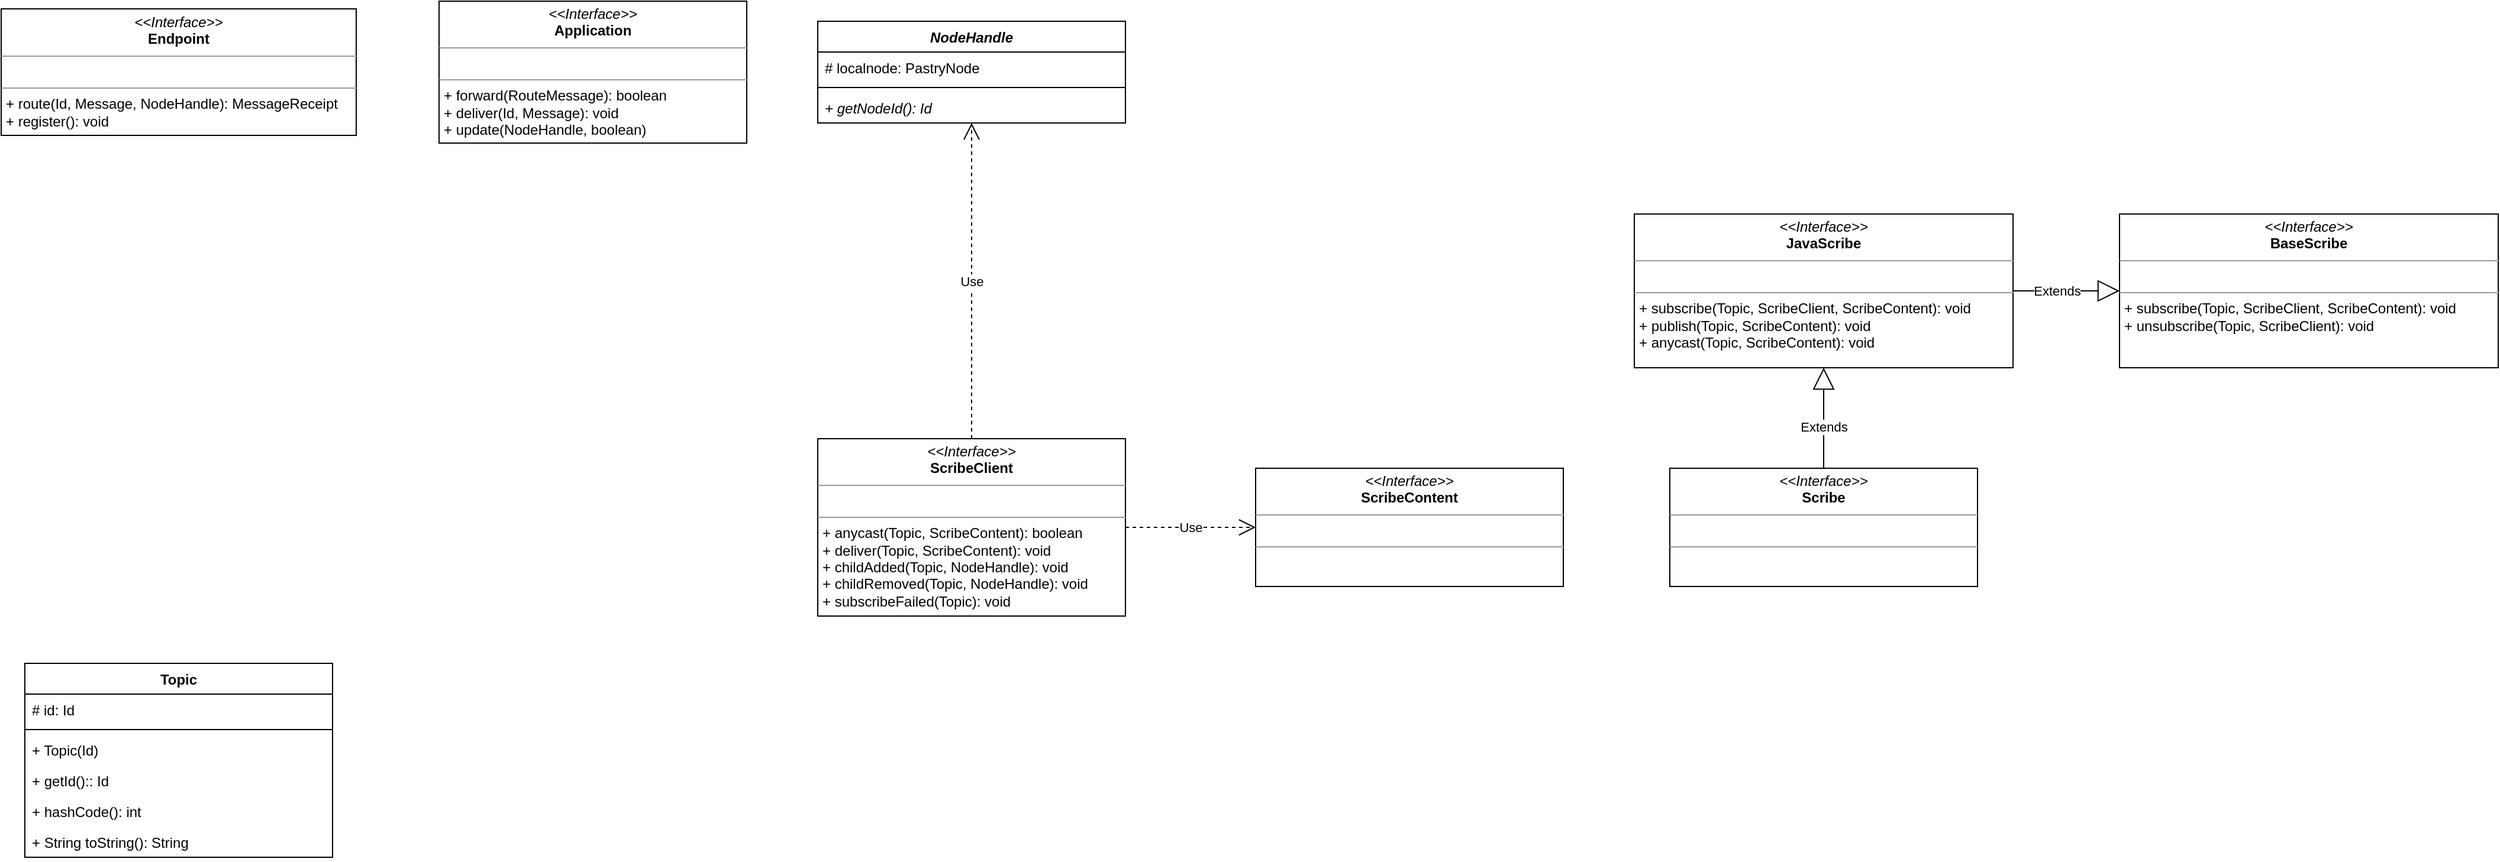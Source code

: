 <mxfile version="21.0.2" type="github">
  <diagram name="Page-1" id="PV-v512FcYgKe9rmVvOx">
    <mxGraphModel dx="2117" dy="573" grid="1" gridSize="10" guides="1" tooltips="1" connect="1" arrows="1" fold="1" page="1" pageScale="1" pageWidth="827" pageHeight="1169" math="0" shadow="0">
      <root>
        <mxCell id="0" />
        <mxCell id="1" parent="0" />
        <mxCell id="31Kd5paVXIL3qbrK54Rh-1" value="&lt;p style=&quot;margin:0px;margin-top:4px;text-align:center;&quot;&gt;&lt;i&gt;&amp;lt;&amp;lt;Interface&amp;gt;&amp;gt;&lt;/i&gt;&lt;br&gt;&lt;b&gt;Application&lt;/b&gt;&lt;br&gt;&lt;/p&gt;&lt;hr size=&quot;1&quot;&gt;&lt;p style=&quot;margin:0px;margin-left:4px;&quot;&gt;&lt;br&gt;&lt;/p&gt;&lt;hr size=&quot;1&quot;&gt;&lt;p style=&quot;margin:0px;margin-left:4px;&quot;&gt;+ forward(RouteMessage): boolean&lt;br&gt;&lt;/p&gt;&lt;p style=&quot;margin:0px;margin-left:4px;&quot;&gt;+ deliver(Id, Message)&lt;span style=&quot;background-color: initial;&quot;&gt;: void&lt;/span&gt;&lt;/p&gt;&lt;p style=&quot;margin:0px;margin-left:4px;&quot;&gt;&lt;span style=&quot;background-color: initial;&quot;&gt;+ update(NodeHandle, boolean)&lt;/span&gt;&lt;/p&gt;" style="verticalAlign=top;align=left;overflow=fill;fontSize=12;fontFamily=Helvetica;html=1;rounded=0;shadow=0;comic=0;labelBackgroundColor=none;strokeWidth=1" vertex="1" parent="1">
          <mxGeometry x="170" y="910" width="260" height="120" as="geometry" />
        </mxCell>
        <mxCell id="31Kd5paVXIL3qbrK54Rh-2" value="&lt;p style=&quot;margin:0px;margin-top:4px;text-align:center;&quot;&gt;&lt;i&gt;&amp;lt;&amp;lt;Interface&amp;gt;&amp;gt;&lt;/i&gt;&lt;br&gt;&lt;b&gt;ScribeClient&lt;/b&gt;&lt;br&gt;&lt;/p&gt;&lt;hr size=&quot;1&quot;&gt;&lt;p style=&quot;margin:0px;margin-left:4px;&quot;&gt;&lt;br&gt;&lt;/p&gt;&lt;hr size=&quot;1&quot;&gt;&lt;p style=&quot;margin:0px;margin-left:4px;&quot;&gt;+ anycast(Topic, ScribeContent): boolean&lt;br&gt;&lt;/p&gt;&lt;p style=&quot;margin:0px;margin-left:4px;&quot;&gt;+ deliver(Topic, ScribeContent)&lt;span style=&quot;background-color: initial;&quot;&gt;: void&lt;/span&gt;&lt;/p&gt;&lt;p style=&quot;margin:0px;margin-left:4px;&quot;&gt;&lt;span style=&quot;background-color: initial;&quot;&gt;+ childAdded(Topic, NodeHandle): void&lt;/span&gt;&lt;/p&gt;&lt;p style=&quot;margin:0px;margin-left:4px;&quot;&gt;&lt;span style=&quot;background-color: initial;&quot;&gt;+ childRemoved(Topic, NodeHandle): void&lt;/span&gt;&lt;/p&gt;&lt;p style=&quot;margin:0px;margin-left:4px;&quot;&gt;&lt;span style=&quot;background-color: initial;&quot;&gt;+ subscribeFailed(Topic): void&lt;/span&gt;&lt;/p&gt;" style="verticalAlign=top;align=left;overflow=fill;fontSize=12;fontFamily=Helvetica;html=1;rounded=0;shadow=0;comic=0;labelBackgroundColor=none;strokeWidth=1" vertex="1" parent="1">
          <mxGeometry x="490" y="1280" width="260" height="150" as="geometry" />
        </mxCell>
        <mxCell id="31Kd5paVXIL3qbrK54Rh-3" value="NodeHandle" style="swimlane;fontStyle=3;align=center;verticalAlign=top;childLayout=stackLayout;horizontal=1;startSize=26;horizontalStack=0;resizeParent=1;resizeParentMax=0;resizeLast=0;collapsible=1;marginBottom=0;" vertex="1" parent="1">
          <mxGeometry x="490" y="927" width="260" height="86" as="geometry" />
        </mxCell>
        <mxCell id="31Kd5paVXIL3qbrK54Rh-4" value="# localnode: PastryNode" style="text;strokeColor=none;fillColor=none;align=left;verticalAlign=top;spacingLeft=4;spacingRight=4;overflow=hidden;rotatable=0;points=[[0,0.5],[1,0.5]];portConstraint=eastwest;" vertex="1" parent="31Kd5paVXIL3qbrK54Rh-3">
          <mxGeometry y="26" width="260" height="26" as="geometry" />
        </mxCell>
        <mxCell id="31Kd5paVXIL3qbrK54Rh-5" value="" style="line;strokeWidth=1;fillColor=none;align=left;verticalAlign=middle;spacingTop=-1;spacingLeft=3;spacingRight=3;rotatable=0;labelPosition=right;points=[];portConstraint=eastwest;strokeColor=inherit;" vertex="1" parent="31Kd5paVXIL3qbrK54Rh-3">
          <mxGeometry y="52" width="260" height="8" as="geometry" />
        </mxCell>
        <mxCell id="31Kd5paVXIL3qbrK54Rh-6" value="+ getNodeId(): Id" style="text;strokeColor=none;fillColor=none;align=left;verticalAlign=top;spacingLeft=4;spacingRight=4;overflow=hidden;rotatable=0;points=[[0,0.5],[1,0.5]];portConstraint=eastwest;fontStyle=2" vertex="1" parent="31Kd5paVXIL3qbrK54Rh-3">
          <mxGeometry y="60" width="260" height="26" as="geometry" />
        </mxCell>
        <mxCell id="31Kd5paVXIL3qbrK54Rh-7" value="&lt;p style=&quot;margin:0px;margin-top:4px;text-align:center;&quot;&gt;&lt;i&gt;&amp;lt;&amp;lt;Interface&amp;gt;&amp;gt;&lt;/i&gt;&lt;br&gt;&lt;b&gt;ScribeContent&lt;/b&gt;&lt;br&gt;&lt;/p&gt;&lt;hr size=&quot;1&quot;&gt;&lt;p style=&quot;margin:0px;margin-left:4px;&quot;&gt;&lt;br&gt;&lt;/p&gt;&lt;hr size=&quot;1&quot;&gt;&lt;p style=&quot;margin:0px;margin-left:4px;&quot;&gt;&lt;br&gt;&lt;/p&gt;" style="verticalAlign=top;align=left;overflow=fill;fontSize=12;fontFamily=Helvetica;html=1;rounded=0;shadow=0;comic=0;labelBackgroundColor=none;strokeWidth=1" vertex="1" parent="1">
          <mxGeometry x="860" y="1305" width="260" height="100" as="geometry" />
        </mxCell>
        <mxCell id="31Kd5paVXIL3qbrK54Rh-8" value="Use" style="endArrow=open;endSize=12;dashed=1;html=1;rounded=0;exitX=0.5;exitY=0;exitDx=0;exitDy=0;" edge="1" parent="1" source="31Kd5paVXIL3qbrK54Rh-2" target="31Kd5paVXIL3qbrK54Rh-3">
          <mxGeometry width="160" relative="1" as="geometry">
            <mxPoint x="105" y="1298" as="sourcePoint" />
            <mxPoint x="40" y="1298" as="targetPoint" />
          </mxGeometry>
        </mxCell>
        <mxCell id="31Kd5paVXIL3qbrK54Rh-9" value="Use" style="endArrow=open;endSize=12;dashed=1;html=1;rounded=0;" edge="1" parent="1" source="31Kd5paVXIL3qbrK54Rh-2" target="31Kd5paVXIL3qbrK54Rh-7">
          <mxGeometry width="160" relative="1" as="geometry">
            <mxPoint x="630" y="1290" as="sourcePoint" />
            <mxPoint x="630" y="1216" as="targetPoint" />
          </mxGeometry>
        </mxCell>
        <mxCell id="31Kd5paVXIL3qbrK54Rh-10" value="Topic" style="swimlane;fontStyle=1;align=center;verticalAlign=top;childLayout=stackLayout;horizontal=1;startSize=26;horizontalStack=0;resizeParent=1;resizeParentMax=0;resizeLast=0;collapsible=1;marginBottom=0;" vertex="1" parent="1">
          <mxGeometry x="-180" y="1470" width="260" height="164" as="geometry" />
        </mxCell>
        <mxCell id="31Kd5paVXIL3qbrK54Rh-11" value="# id: Id" style="text;strokeColor=none;fillColor=none;align=left;verticalAlign=top;spacingLeft=4;spacingRight=4;overflow=hidden;rotatable=0;points=[[0,0.5],[1,0.5]];portConstraint=eastwest;" vertex="1" parent="31Kd5paVXIL3qbrK54Rh-10">
          <mxGeometry y="26" width="260" height="26" as="geometry" />
        </mxCell>
        <mxCell id="31Kd5paVXIL3qbrK54Rh-19" value="" style="line;strokeWidth=1;fillColor=none;align=left;verticalAlign=middle;spacingTop=-1;spacingLeft=3;spacingRight=3;rotatable=0;labelPosition=right;points=[];portConstraint=eastwest;strokeColor=inherit;" vertex="1" parent="31Kd5paVXIL3qbrK54Rh-10">
          <mxGeometry y="52" width="260" height="8" as="geometry" />
        </mxCell>
        <mxCell id="31Kd5paVXIL3qbrK54Rh-20" value="+ Topic(Id)" style="text;strokeColor=none;fillColor=none;align=left;verticalAlign=top;spacingLeft=4;spacingRight=4;overflow=hidden;rotatable=0;points=[[0,0.5],[1,0.5]];portConstraint=eastwest;fontStyle=0" vertex="1" parent="31Kd5paVXIL3qbrK54Rh-10">
          <mxGeometry y="60" width="260" height="26" as="geometry" />
        </mxCell>
        <mxCell id="31Kd5paVXIL3qbrK54Rh-23" value="+ getId():: Id" style="text;strokeColor=none;fillColor=none;align=left;verticalAlign=top;spacingLeft=4;spacingRight=4;overflow=hidden;rotatable=0;points=[[0,0.5],[1,0.5]];portConstraint=eastwest;fontStyle=0" vertex="1" parent="31Kd5paVXIL3qbrK54Rh-10">
          <mxGeometry y="86" width="260" height="26" as="geometry" />
        </mxCell>
        <mxCell id="31Kd5paVXIL3qbrK54Rh-22" value="+ hashCode(): int" style="text;strokeColor=none;fillColor=none;align=left;verticalAlign=top;spacingLeft=4;spacingRight=4;overflow=hidden;rotatable=0;points=[[0,0.5],[1,0.5]];portConstraint=eastwest;fontStyle=0" vertex="1" parent="31Kd5paVXIL3qbrK54Rh-10">
          <mxGeometry y="112" width="260" height="26" as="geometry" />
        </mxCell>
        <mxCell id="31Kd5paVXIL3qbrK54Rh-21" value="+ String toString(): String" style="text;strokeColor=none;fillColor=none;align=left;verticalAlign=top;spacingLeft=4;spacingRight=4;overflow=hidden;rotatable=0;points=[[0,0.5],[1,0.5]];portConstraint=eastwest;fontStyle=0" vertex="1" parent="31Kd5paVXIL3qbrK54Rh-10">
          <mxGeometry y="138" width="260" height="26" as="geometry" />
        </mxCell>
        <mxCell id="31Kd5paVXIL3qbrK54Rh-24" value="&lt;p style=&quot;margin:0px;margin-top:4px;text-align:center;&quot;&gt;&lt;i&gt;&amp;lt;&amp;lt;Interface&amp;gt;&amp;gt;&lt;/i&gt;&lt;br&gt;&lt;b&gt;Endpoint&lt;/b&gt;&lt;br&gt;&lt;/p&gt;&lt;hr size=&quot;1&quot;&gt;&lt;p style=&quot;margin:0px;margin-left:4px;&quot;&gt;&lt;br&gt;&lt;/p&gt;&lt;hr size=&quot;1&quot;&gt;&lt;p style=&quot;margin:0px;margin-left:4px;&quot;&gt;+ route(Id, Message, NodeHandle): MessageReceipt&lt;br&gt;&lt;/p&gt;&lt;p style=&quot;margin:0px;margin-left:4px;&quot;&gt;+&amp;nbsp;register()&lt;span style=&quot;background-color: initial;&quot;&gt;: void&lt;/span&gt;&lt;/p&gt;" style="verticalAlign=top;align=left;overflow=fill;fontSize=12;fontFamily=Helvetica;html=1;rounded=0;shadow=0;comic=0;labelBackgroundColor=none;strokeWidth=1" vertex="1" parent="1">
          <mxGeometry x="-200" y="916.5" width="300" height="107" as="geometry" />
        </mxCell>
        <mxCell id="31Kd5paVXIL3qbrK54Rh-26" value="&lt;p style=&quot;margin:0px;margin-top:4px;text-align:center;&quot;&gt;&lt;i&gt;&amp;lt;&amp;lt;Interface&amp;gt;&amp;gt;&lt;/i&gt;&lt;br&gt;&lt;b&gt;Scribe&lt;/b&gt;&lt;br&gt;&lt;/p&gt;&lt;hr size=&quot;1&quot;&gt;&lt;p style=&quot;margin:0px;margin-left:4px;&quot;&gt;&lt;br&gt;&lt;/p&gt;&lt;hr size=&quot;1&quot;&gt;&lt;p style=&quot;margin:0px;margin-left:4px;&quot;&gt;&lt;br&gt;&lt;/p&gt;" style="verticalAlign=top;align=left;overflow=fill;fontSize=12;fontFamily=Helvetica;html=1;rounded=0;shadow=0;comic=0;labelBackgroundColor=none;strokeWidth=1" vertex="1" parent="1">
          <mxGeometry x="1210" y="1305" width="260" height="100" as="geometry" />
        </mxCell>
        <mxCell id="31Kd5paVXIL3qbrK54Rh-27" value="&lt;p style=&quot;margin:0px;margin-top:4px;text-align:center;&quot;&gt;&lt;i&gt;&amp;lt;&amp;lt;Interface&amp;gt;&amp;gt;&lt;/i&gt;&lt;br&gt;&lt;b&gt;JavaScribe&lt;/b&gt;&lt;br&gt;&lt;/p&gt;&lt;hr size=&quot;1&quot;&gt;&lt;p style=&quot;margin:0px;margin-left:4px;&quot;&gt;&lt;br&gt;&lt;/p&gt;&lt;hr size=&quot;1&quot;&gt;&lt;p style=&quot;margin:0px;margin-left:4px;&quot;&gt;+ subscribe(Topic, ScribeClient, ScribeContent): void&lt;/p&gt;&lt;p style=&quot;margin:0px;margin-left:4px;&quot;&gt;+ publish(Topic, ScribeContent): void&lt;/p&gt;&lt;p style=&quot;margin:0px;margin-left:4px;&quot;&gt;+ anycast(Topic, ScribeContent): void&lt;/p&gt;" style="verticalAlign=top;align=left;overflow=fill;fontSize=12;fontFamily=Helvetica;html=1;rounded=0;shadow=0;comic=0;labelBackgroundColor=none;strokeWidth=1" vertex="1" parent="1">
          <mxGeometry x="1180" y="1090" width="320" height="130" as="geometry" />
        </mxCell>
        <mxCell id="31Kd5paVXIL3qbrK54Rh-28" value="Extends" style="endArrow=block;endSize=16;endFill=0;html=1;rounded=0;" edge="1" parent="1" source="31Kd5paVXIL3qbrK54Rh-26" target="31Kd5paVXIL3qbrK54Rh-27">
          <mxGeometry x="-0.176" width="160" relative="1" as="geometry">
            <mxPoint x="1136" y="1669" as="sourcePoint" />
            <mxPoint x="1136" y="1620" as="targetPoint" />
            <mxPoint as="offset" />
          </mxGeometry>
        </mxCell>
        <mxCell id="31Kd5paVXIL3qbrK54Rh-29" value="&lt;p style=&quot;margin:0px;margin-top:4px;text-align:center;&quot;&gt;&lt;i&gt;&amp;lt;&amp;lt;Interface&amp;gt;&amp;gt;&lt;/i&gt;&lt;br&gt;&lt;b&gt;BaseScribe&lt;/b&gt;&lt;br&gt;&lt;/p&gt;&lt;hr size=&quot;1&quot;&gt;&lt;p style=&quot;margin:0px;margin-left:4px;&quot;&gt;&lt;br&gt;&lt;/p&gt;&lt;hr size=&quot;1&quot;&gt;&lt;p style=&quot;margin:0px;margin-left:4px;&quot;&gt;+ subscribe(Topic, ScribeClient, ScribeContent): void&lt;/p&gt;&lt;p style=&quot;margin:0px;margin-left:4px;&quot;&gt;+ unsubscribe(Topic, ScribeClient): void&lt;br&gt;&lt;/p&gt;" style="verticalAlign=top;align=left;overflow=fill;fontSize=12;fontFamily=Helvetica;html=1;rounded=0;shadow=0;comic=0;labelBackgroundColor=none;strokeWidth=1" vertex="1" parent="1">
          <mxGeometry x="1590" y="1090" width="320" height="130" as="geometry" />
        </mxCell>
        <mxCell id="31Kd5paVXIL3qbrK54Rh-30" value="Extends" style="endArrow=block;endSize=16;endFill=0;html=1;rounded=0;" edge="1" parent="1" source="31Kd5paVXIL3qbrK54Rh-27" target="31Kd5paVXIL3qbrK54Rh-29">
          <mxGeometry x="-0.176" width="160" relative="1" as="geometry">
            <mxPoint x="1350" y="1315" as="sourcePoint" />
            <mxPoint x="1350" y="1230" as="targetPoint" />
            <mxPoint as="offset" />
          </mxGeometry>
        </mxCell>
      </root>
    </mxGraphModel>
  </diagram>
</mxfile>

